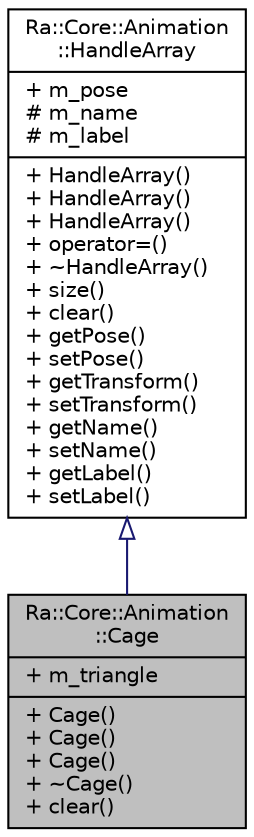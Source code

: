digraph "Ra::Core::Animation::Cage"
{
 // INTERACTIVE_SVG=YES
 // LATEX_PDF_SIZE
  edge [fontname="Helvetica",fontsize="10",labelfontname="Helvetica",labelfontsize="10"];
  node [fontname="Helvetica",fontsize="10",shape=record];
  Node1 [label="{Ra::Core::Animation\l::Cage\n|+ m_triangle\l|+ Cage()\l+ Cage()\l+ Cage()\l+ ~Cage()\l+ clear()\l}",height=0.2,width=0.4,color="black", fillcolor="grey75", style="filled", fontcolor="black",tooltip=" "];
  Node2 -> Node1 [dir="back",color="midnightblue",fontsize="10",style="solid",arrowtail="onormal",fontname="Helvetica"];
  Node2 [label="{Ra::Core::Animation\l::HandleArray\n|+ m_pose\l# m_name\l# m_label\l|+ HandleArray()\l+ HandleArray()\l+ HandleArray()\l+ operator=()\l+ ~HandleArray()\l+ size()\l+ clear()\l+ getPose()\l+ setPose()\l+ getTransform()\l+ setTransform()\l+ getName()\l+ setName()\l+ getLabel()\l+ setLabel()\l}",height=0.2,width=0.4,color="black", fillcolor="white", style="filled",URL="$classRa_1_1Core_1_1Animation_1_1HandleArray.html",tooltip=" "];
}
